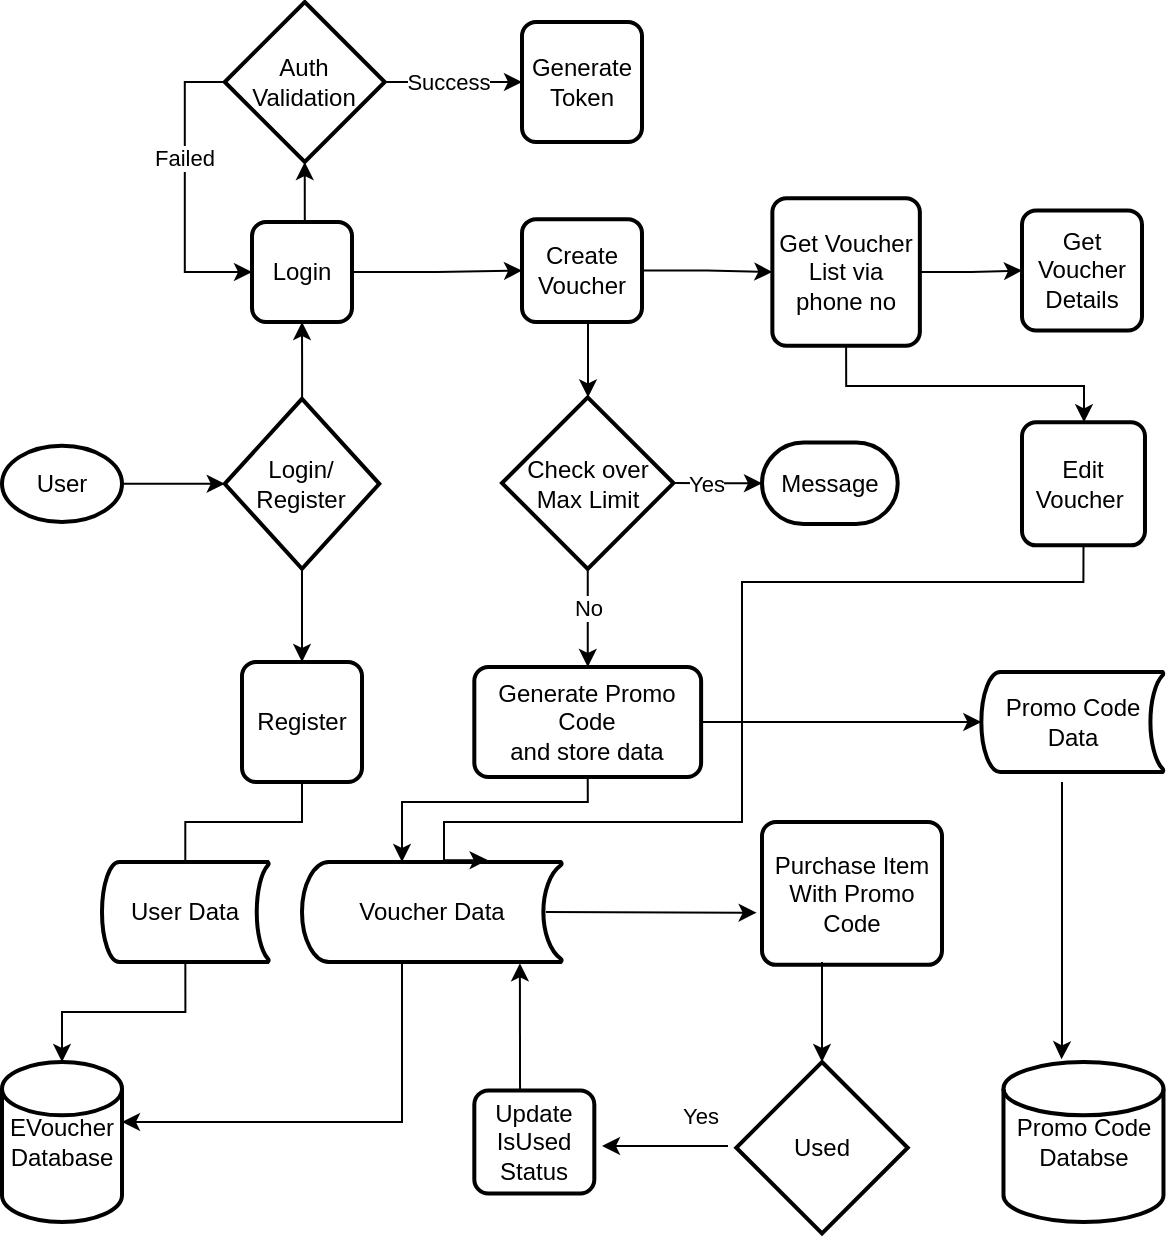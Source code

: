 <mxfile version="17.2.4" type="google"><diagram id="xdULFFgTARHdIIoQGvQX" name="Page-1"><mxGraphModel grid="1" page="1" gridSize="10" guides="1" tooltips="1" connect="1" arrows="1" fold="1" pageScale="1" pageWidth="850" pageHeight="1100" math="0" shadow="0"><root><mxCell id="0"/><mxCell id="1" parent="0"/><mxCell id="cJvmVKc2onnMVkjVrcYO-9" style="edgeStyle=orthogonalEdgeStyle;rounded=0;orthogonalLoop=1;jettySize=auto;html=1;" edge="1" parent="1" source="cJvmVKc2onnMVkjVrcYO-1" target="cJvmVKc2onnMVkjVrcYO-8"><mxGeometry relative="1" as="geometry"/></mxCell><mxCell id="cJvmVKc2onnMVkjVrcYO-1" value="User" style="strokeWidth=2;html=1;shape=mxgraph.flowchart.start_1;whiteSpace=wrap;recursiveResize=0;noLabel=0;" vertex="1" parent="1"><mxGeometry x="70" y="301.82" width="60" height="38.18" as="geometry"/></mxCell><mxCell id="cJvmVKc2onnMVkjVrcYO-12" style="edgeStyle=orthogonalEdgeStyle;rounded=0;orthogonalLoop=1;jettySize=auto;html=1;entryX=0.5;entryY=1;entryDx=0;entryDy=0;" edge="1" parent="1" source="cJvmVKc2onnMVkjVrcYO-8" target="cJvmVKc2onnMVkjVrcYO-11"><mxGeometry relative="1" as="geometry"/></mxCell><mxCell id="cJvmVKc2onnMVkjVrcYO-22" style="edgeStyle=orthogonalEdgeStyle;rounded=0;orthogonalLoop=1;jettySize=auto;html=1;exitX=0.5;exitY=1;exitDx=0;exitDy=0;exitPerimeter=0;entryX=0.5;entryY=0;entryDx=0;entryDy=0;" edge="1" parent="1" source="cJvmVKc2onnMVkjVrcYO-8" target="cJvmVKc2onnMVkjVrcYO-16"><mxGeometry relative="1" as="geometry"/></mxCell><mxCell id="cJvmVKc2onnMVkjVrcYO-8" value="Login/&lt;br&gt;Register" style="strokeWidth=2;html=1;shape=mxgraph.flowchart.decision;whiteSpace=wrap;" vertex="1" parent="1"><mxGeometry x="181.37" y="278.41" width="77.27" height="85" as="geometry"/></mxCell><mxCell id="cJvmVKc2onnMVkjVrcYO-28" style="edgeStyle=orthogonalEdgeStyle;rounded=0;orthogonalLoop=1;jettySize=auto;html=1;exitX=0.5;exitY=0;exitDx=0;exitDy=0;entryX=0.5;entryY=1;entryDx=0;entryDy=0;entryPerimeter=0;" edge="1" parent="1" source="cJvmVKc2onnMVkjVrcYO-11" target="cJvmVKc2onnMVkjVrcYO-27"><mxGeometry relative="1" as="geometry"/></mxCell><mxCell id="cJvmVKc2onnMVkjVrcYO-35" style="edgeStyle=orthogonalEdgeStyle;rounded=0;orthogonalLoop=1;jettySize=auto;html=1;exitX=1;exitY=0.5;exitDx=0;exitDy=0;" edge="1" parent="1" source="cJvmVKc2onnMVkjVrcYO-11" target="cJvmVKc2onnMVkjVrcYO-34"><mxGeometry relative="1" as="geometry"/></mxCell><mxCell id="cJvmVKc2onnMVkjVrcYO-11" value="Login" style="rounded=1;whiteSpace=wrap;html=1;absoluteArcSize=1;arcSize=14;strokeWidth=2;" vertex="1" parent="1"><mxGeometry x="195" y="190" width="50" height="50" as="geometry"/></mxCell><mxCell id="cJvmVKc2onnMVkjVrcYO-18" style="edgeStyle=orthogonalEdgeStyle;rounded=0;orthogonalLoop=1;jettySize=auto;html=1;exitX=0.5;exitY=1;exitDx=0;exitDy=0;startArrow=none;" edge="1" parent="1" source="cJvmVKc2onnMVkjVrcYO-36" target="cJvmVKc2onnMVkjVrcYO-17"><mxGeometry relative="1" as="geometry"/></mxCell><mxCell id="cJvmVKc2onnMVkjVrcYO-16" value="Register" style="rounded=1;whiteSpace=wrap;html=1;absoluteArcSize=1;arcSize=14;strokeWidth=2;" vertex="1" parent="1"><mxGeometry x="190" y="410" width="60" height="60" as="geometry"/></mxCell><mxCell id="cJvmVKc2onnMVkjVrcYO-17" value="EVoucher Database" style="strokeWidth=2;html=1;shape=mxgraph.flowchart.database;whiteSpace=wrap;" vertex="1" parent="1"><mxGeometry x="70" y="610" width="60" height="80" as="geometry"/></mxCell><mxCell id="cJvmVKc2onnMVkjVrcYO-29" style="edgeStyle=orthogonalEdgeStyle;rounded=0;orthogonalLoop=1;jettySize=auto;html=1;exitX=0;exitY=0.5;exitDx=0;exitDy=0;exitPerimeter=0;entryX=0;entryY=0.5;entryDx=0;entryDy=0;" edge="1" parent="1" source="cJvmVKc2onnMVkjVrcYO-27" target="cJvmVKc2onnMVkjVrcYO-11"><mxGeometry relative="1" as="geometry"/></mxCell><mxCell id="cJvmVKc2onnMVkjVrcYO-30" value="Failed" style="edgeLabel;html=1;align=center;verticalAlign=middle;resizable=0;points=[];" vertex="1" connectable="0" parent="cJvmVKc2onnMVkjVrcYO-29"><mxGeometry x="-0.226" y="-1" relative="1" as="geometry"><mxPoint as="offset"/></mxGeometry></mxCell><mxCell id="cJvmVKc2onnMVkjVrcYO-32" style="edgeStyle=orthogonalEdgeStyle;rounded=0;orthogonalLoop=1;jettySize=auto;html=1;exitX=1;exitY=0.5;exitDx=0;exitDy=0;exitPerimeter=0;entryX=0;entryY=0.5;entryDx=0;entryDy=0;" edge="1" parent="1" source="cJvmVKc2onnMVkjVrcYO-27" target="cJvmVKc2onnMVkjVrcYO-31"><mxGeometry relative="1" as="geometry"/></mxCell><mxCell id="cJvmVKc2onnMVkjVrcYO-33" value="Success" style="edgeLabel;html=1;align=center;verticalAlign=middle;resizable=0;points=[];rotation=0;" vertex="1" connectable="0" parent="cJvmVKc2onnMVkjVrcYO-32"><mxGeometry x="-0.333" relative="1" as="geometry"><mxPoint x="8" as="offset"/></mxGeometry></mxCell><mxCell id="cJvmVKc2onnMVkjVrcYO-27" value="Auth&lt;br&gt;Validation" style="strokeWidth=2;html=1;shape=mxgraph.flowchart.decision;whiteSpace=wrap;" vertex="1" parent="1"><mxGeometry x="181.37" y="80" width="80" height="80" as="geometry"/></mxCell><mxCell id="cJvmVKc2onnMVkjVrcYO-31" value="Generate&lt;br&gt;Token" style="rounded=1;whiteSpace=wrap;html=1;absoluteArcSize=1;arcSize=14;strokeWidth=2;" vertex="1" parent="1"><mxGeometry x="330" y="90" width="60" height="60" as="geometry"/></mxCell><mxCell id="cJvmVKc2onnMVkjVrcYO-40" style="edgeStyle=orthogonalEdgeStyle;rounded=0;orthogonalLoop=1;jettySize=auto;html=1;exitX=1;exitY=0.5;exitDx=0;exitDy=0;" edge="1" parent="1" source="cJvmVKc2onnMVkjVrcYO-34" target="cJvmVKc2onnMVkjVrcYO-39"><mxGeometry relative="1" as="geometry"><Array as="points"><mxPoint x="363" y="214"/></Array></mxGeometry></mxCell><mxCell id="cJvmVKc2onnMVkjVrcYO-55" style="edgeStyle=orthogonalEdgeStyle;rounded=0;orthogonalLoop=1;jettySize=auto;html=1;exitX=1;exitY=0.5;exitDx=0;exitDy=0;entryX=0;entryY=0.5;entryDx=0;entryDy=0;" edge="1" parent="1" source="cJvmVKc2onnMVkjVrcYO-34" target="cJvmVKc2onnMVkjVrcYO-54"><mxGeometry relative="1" as="geometry"/></mxCell><mxCell id="cJvmVKc2onnMVkjVrcYO-34" value="Create&lt;br&gt;Voucher" style="rounded=1;whiteSpace=wrap;html=1;absoluteArcSize=1;arcSize=14;strokeWidth=2;" vertex="1" parent="1"><mxGeometry x="330" y="188.57" width="60" height="51.43" as="geometry"/></mxCell><mxCell id="cJvmVKc2onnMVkjVrcYO-36" value="User Data" style="strokeWidth=2;html=1;shape=mxgraph.flowchart.stored_data;whiteSpace=wrap;" vertex="1" parent="1"><mxGeometry x="120" y="510" width="83.34" height="50" as="geometry"/></mxCell><mxCell id="cJvmVKc2onnMVkjVrcYO-37" value="" style="edgeStyle=orthogonalEdgeStyle;rounded=0;orthogonalLoop=1;jettySize=auto;html=1;exitX=0.5;exitY=1;exitDx=0;exitDy=0;endArrow=none;" edge="1" parent="1" source="cJvmVKc2onnMVkjVrcYO-16" target="cJvmVKc2onnMVkjVrcYO-36"><mxGeometry relative="1" as="geometry"><mxPoint x="220" y="470" as="sourcePoint"/><mxPoint x="75" y="560" as="targetPoint"/></mxGeometry></mxCell><mxCell id="cJvmVKc2onnMVkjVrcYO-45" style="edgeStyle=orthogonalEdgeStyle;rounded=0;orthogonalLoop=1;jettySize=auto;html=1;exitX=0.5;exitY=1;exitDx=0;exitDy=0;exitPerimeter=0;entryX=0.5;entryY=0;entryDx=0;entryDy=0;" edge="1" parent="1" source="cJvmVKc2onnMVkjVrcYO-39" target="cJvmVKc2onnMVkjVrcYO-44"><mxGeometry relative="1" as="geometry"><Array as="points"><mxPoint x="363" y="412"/></Array></mxGeometry></mxCell><mxCell id="cJvmVKc2onnMVkjVrcYO-46" value="No" style="edgeLabel;html=1;align=center;verticalAlign=middle;resizable=0;points=[];" vertex="1" connectable="0" parent="cJvmVKc2onnMVkjVrcYO-45"><mxGeometry x="-0.207" relative="1" as="geometry"><mxPoint as="offset"/></mxGeometry></mxCell><mxCell id="cJvmVKc2onnMVkjVrcYO-52" style="edgeStyle=orthogonalEdgeStyle;rounded=0;orthogonalLoop=1;jettySize=auto;html=1;exitX=1;exitY=0.5;exitDx=0;exitDy=0;exitPerimeter=0;" edge="1" parent="1" source="cJvmVKc2onnMVkjVrcYO-39" target="cJvmVKc2onnMVkjVrcYO-41"><mxGeometry relative="1" as="geometry"/></mxCell><mxCell id="cJvmVKc2onnMVkjVrcYO-53" value="Yes" style="edgeLabel;html=1;align=center;verticalAlign=middle;resizable=0;points=[];" vertex="1" connectable="0" parent="cJvmVKc2onnMVkjVrcYO-52"><mxGeometry x="-0.26" relative="1" as="geometry"><mxPoint as="offset"/></mxGeometry></mxCell><mxCell id="cJvmVKc2onnMVkjVrcYO-39" value="Check over&lt;br&gt;Max Limit" style="strokeWidth=2;html=1;shape=mxgraph.flowchart.decision;whiteSpace=wrap;" vertex="1" parent="1"><mxGeometry x="320" y="277.69" width="85.72" height="85.72" as="geometry"/></mxCell><mxCell id="cJvmVKc2onnMVkjVrcYO-41" value="Message" style="strokeWidth=2;html=1;shape=mxgraph.flowchart.terminator;whiteSpace=wrap;" vertex="1" parent="1"><mxGeometry x="450" y="300.28" width="67.86" height="40.72" as="geometry"/></mxCell><mxCell id="cJvmVKc2onnMVkjVrcYO-47" style="edgeStyle=orthogonalEdgeStyle;rounded=0;orthogonalLoop=1;jettySize=auto;html=1;exitX=0.5;exitY=1;exitDx=0;exitDy=0;startArrow=none;" edge="1" parent="1" source="cJvmVKc2onnMVkjVrcYO-49" target="cJvmVKc2onnMVkjVrcYO-17"><mxGeometry relative="1" as="geometry"><Array as="points"><mxPoint x="270" y="640"/></Array></mxGeometry></mxCell><mxCell id="cJvmVKc2onnMVkjVrcYO-68" style="edgeStyle=orthogonalEdgeStyle;rounded=0;orthogonalLoop=1;jettySize=auto;html=1;exitX=0.5;exitY=1;exitDx=0;exitDy=0;" edge="1" parent="1" source="cJvmVKc2onnMVkjVrcYO-44" target="cJvmVKc2onnMVkjVrcYO-49"><mxGeometry relative="1" as="geometry"><Array as="points"><mxPoint x="363" y="480"/><mxPoint x="270" y="480"/></Array></mxGeometry></mxCell><mxCell id="cJvmVKc2onnMVkjVrcYO-44" value="Generate Promo Code&lt;br&gt;and store data" style="rounded=1;whiteSpace=wrap;html=1;absoluteArcSize=1;arcSize=14;strokeWidth=2;" vertex="1" parent="1"><mxGeometry x="306.16" y="412.54" width="113.4" height="54.92" as="geometry"/></mxCell><mxCell id="cJvmVKc2onnMVkjVrcYO-49" value="Voucher Data" style="strokeWidth=2;html=1;shape=mxgraph.flowchart.stored_data;whiteSpace=wrap;" vertex="1" parent="1"><mxGeometry x="220" y="510" width="130" height="50" as="geometry"/></mxCell><mxCell id="cJvmVKc2onnMVkjVrcYO-57" style="edgeStyle=orthogonalEdgeStyle;rounded=0;orthogonalLoop=1;jettySize=auto;html=1;exitX=1;exitY=0.5;exitDx=0;exitDy=0;" edge="1" parent="1" source="cJvmVKc2onnMVkjVrcYO-54" target="cJvmVKc2onnMVkjVrcYO-56"><mxGeometry relative="1" as="geometry"/></mxCell><mxCell id="cJvmVKc2onnMVkjVrcYO-60" style="edgeStyle=orthogonalEdgeStyle;rounded=0;orthogonalLoop=1;jettySize=auto;html=1;exitX=0.5;exitY=1;exitDx=0;exitDy=0;" edge="1" parent="1" source="cJvmVKc2onnMVkjVrcYO-54" target="cJvmVKc2onnMVkjVrcYO-58"><mxGeometry relative="1" as="geometry"><Array as="points"><mxPoint x="492" y="272"/><mxPoint x="611" y="272"/></Array></mxGeometry></mxCell><mxCell id="cJvmVKc2onnMVkjVrcYO-54" value="Get Voucher List via phone no" style="rounded=1;whiteSpace=wrap;html=1;absoluteArcSize=1;arcSize=14;strokeWidth=2;" vertex="1" parent="1"><mxGeometry x="455.18" y="178.13" width="73.75" height="73.75" as="geometry"/></mxCell><mxCell id="cJvmVKc2onnMVkjVrcYO-56" value="Get Voucher Details" style="rounded=1;whiteSpace=wrap;html=1;absoluteArcSize=1;arcSize=14;strokeWidth=2;" vertex="1" parent="1"><mxGeometry x="580" y="184.28" width="60" height="60" as="geometry"/></mxCell><mxCell id="cJvmVKc2onnMVkjVrcYO-67" style="edgeStyle=orthogonalEdgeStyle;rounded=0;orthogonalLoop=1;jettySize=auto;html=1;exitX=0.5;exitY=1;exitDx=0;exitDy=0;entryX=0.714;entryY=-0.019;entryDx=0;entryDy=0;entryPerimeter=0;" edge="1" parent="1" source="cJvmVKc2onnMVkjVrcYO-58" target="cJvmVKc2onnMVkjVrcYO-49"><mxGeometry relative="1" as="geometry"><Array as="points"><mxPoint x="611" y="370"/><mxPoint x="440" y="370"/><mxPoint x="440" y="490"/><mxPoint x="291" y="490"/></Array></mxGeometry></mxCell><mxCell id="cJvmVKc2onnMVkjVrcYO-58" value="Edit Voucher&amp;nbsp;" style="rounded=1;whiteSpace=wrap;html=1;absoluteArcSize=1;arcSize=14;strokeWidth=2;" vertex="1" parent="1"><mxGeometry x="580" y="290.17" width="61.49" height="61.49" as="geometry"/></mxCell><mxCell id="ULI0Gs73Wepw4q7cQmnW-1" value="Promo Code Databse" style="strokeWidth=2;html=1;shape=mxgraph.flowchart.database;whiteSpace=wrap;" vertex="1" parent="1"><mxGeometry x="570.74" y="610" width="80" height="80" as="geometry"/></mxCell><mxCell id="ULI0Gs73Wepw4q7cQmnW-2" value="Promo Code Data" style="strokeWidth=2;html=1;shape=mxgraph.flowchart.stored_data;whiteSpace=wrap;" vertex="1" parent="1"><mxGeometry x="559.67" y="415" width="91.07" height="50" as="geometry"/></mxCell><mxCell id="ULI0Gs73Wepw4q7cQmnW-5" value="" style="endArrow=classic;html=1;rounded=0;entryX=0;entryY=0.5;entryDx=0;entryDy=0;entryPerimeter=0;" edge="1" parent="1" source="cJvmVKc2onnMVkjVrcYO-44" target="ULI0Gs73Wepw4q7cQmnW-2"><mxGeometry width="50" height="50" relative="1" as="geometry"><mxPoint x="419.56" y="490.0" as="sourcePoint"/><mxPoint x="490.271" y="440.0" as="targetPoint"/></mxGeometry></mxCell><mxCell id="ULI0Gs73Wepw4q7cQmnW-6" value="" style="endArrow=classic;html=1;rounded=0;entryX=0.363;entryY=-0.017;entryDx=0;entryDy=0;entryPerimeter=0;" edge="1" parent="1" target="ULI0Gs73Wepw4q7cQmnW-1"><mxGeometry width="50" height="50" relative="1" as="geometry"><mxPoint x="600" y="470" as="sourcePoint"/><mxPoint x="650" y="510" as="targetPoint"/><Array as="points"><mxPoint x="600" y="600"/></Array></mxGeometry></mxCell><mxCell id="ULI0Gs73Wepw4q7cQmnW-7" value="" style="endArrow=classic;html=1;rounded=0;exitX=0.93;exitY=0.5;exitDx=0;exitDy=0;exitPerimeter=0;entryX=-0.041;entryY=0.635;entryDx=0;entryDy=0;entryPerimeter=0;" edge="1" parent="1"><mxGeometry width="50" height="50" relative="1" as="geometry"><mxPoint x="341.9" y="535" as="sourcePoint"/><mxPoint x="447.31" y="535.358" as="targetPoint"/></mxGeometry></mxCell><mxCell id="ULI0Gs73Wepw4q7cQmnW-8" value="Purchase Item With Promo Code" style="rounded=1;whiteSpace=wrap;html=1;absoluteArcSize=1;arcSize=14;strokeWidth=2;" vertex="1" parent="1"><mxGeometry x="450" y="490" width="90" height="71.43" as="geometry"/></mxCell><mxCell id="ULI0Gs73Wepw4q7cQmnW-9" value="" style="endArrow=classic;html=1;rounded=0;exitX=0.25;exitY=1;exitDx=0;exitDy=0;" edge="1" parent="1"><mxGeometry width="50" height="50" relative="1" as="geometry"><mxPoint x="480" y="560" as="sourcePoint"/><mxPoint x="480" y="610" as="targetPoint"/></mxGeometry></mxCell><mxCell id="ULI0Gs73Wepw4q7cQmnW-10" value="Used" style="strokeWidth=2;html=1;shape=mxgraph.flowchart.decision;whiteSpace=wrap;" vertex="1" parent="1"><mxGeometry x="437.14" y="610" width="85.72" height="85.72" as="geometry"/></mxCell><mxCell id="ULI0Gs73Wepw4q7cQmnW-11" value="Yes" style="edgeLabel;html=1;align=center;verticalAlign=middle;resizable=0;points=[];" connectable="0" vertex="1" parent="1"><mxGeometry x="437.14" y="259.996" as="geometry"><mxPoint x="-18" y="377" as="offset"/></mxGeometry></mxCell><mxCell id="ULI0Gs73Wepw4q7cQmnW-13" value="" style="endArrow=classic;html=1;rounded=0;" edge="1" parent="1"><mxGeometry width="50" height="50" relative="1" as="geometry"><mxPoint x="433" y="652" as="sourcePoint"/><mxPoint x="370" y="652" as="targetPoint"/></mxGeometry></mxCell><mxCell id="ULI0Gs73Wepw4q7cQmnW-14" value="Update IsUsed Status" style="rounded=1;whiteSpace=wrap;html=1;absoluteArcSize=1;arcSize=14;strokeWidth=2;" vertex="1" parent="1"><mxGeometry x="306.16" y="624.29" width="60" height="51.43" as="geometry"/></mxCell><mxCell id="ULI0Gs73Wepw4q7cQmnW-17" value="" style="endArrow=classic;html=1;rounded=0;exitX=0.381;exitY=0.007;exitDx=0;exitDy=0;entryX=0.838;entryY=1.013;entryDx=0;entryDy=0;entryPerimeter=0;exitPerimeter=0;" edge="1" parent="1" source="ULI0Gs73Wepw4q7cQmnW-14" target="cJvmVKc2onnMVkjVrcYO-49"><mxGeometry width="50" height="50" relative="1" as="geometry"><mxPoint x="362.86" y="627.14" as="sourcePoint"/><mxPoint x="310" y="570" as="targetPoint"/></mxGeometry></mxCell></root></mxGraphModel></diagram></mxfile>